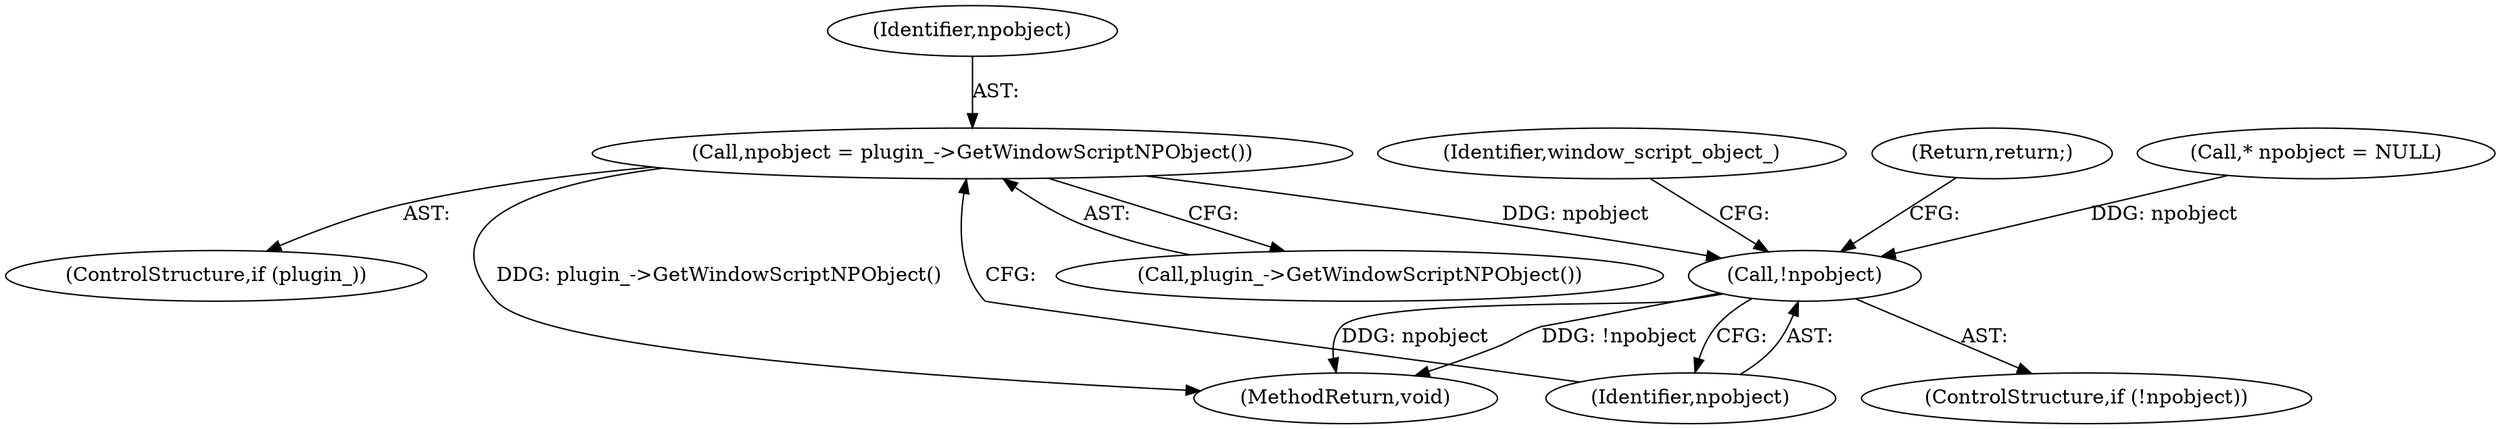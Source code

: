 digraph "0_Chrome_ea3d1d84be3d6f97bf50e76511c9e26af6895533_17@pointer" {
"1000114" [label="(Call,npobject = plugin_->GetWindowScriptNPObject())"];
"1000118" [label="(Call,!npobject)"];
"1000116" [label="(Call,plugin_->GetWindowScriptNPObject())"];
"1000109" [label="(Call,* npobject = NULL)"];
"1000117" [label="(ControlStructure,if (!npobject))"];
"1000115" [label="(Identifier,npobject)"];
"1000122" [label="(Identifier,window_script_object_)"];
"1000119" [label="(Identifier,npobject)"];
"1000114" [label="(Call,npobject = plugin_->GetWindowScriptNPObject())"];
"1000128" [label="(MethodReturn,void)"];
"1000112" [label="(ControlStructure,if (plugin_))"];
"1000120" [label="(Return,return;)"];
"1000118" [label="(Call,!npobject)"];
"1000114" -> "1000112"  [label="AST: "];
"1000114" -> "1000116"  [label="CFG: "];
"1000115" -> "1000114"  [label="AST: "];
"1000116" -> "1000114"  [label="AST: "];
"1000119" -> "1000114"  [label="CFG: "];
"1000114" -> "1000128"  [label="DDG: plugin_->GetWindowScriptNPObject()"];
"1000114" -> "1000118"  [label="DDG: npobject"];
"1000118" -> "1000117"  [label="AST: "];
"1000118" -> "1000119"  [label="CFG: "];
"1000119" -> "1000118"  [label="AST: "];
"1000120" -> "1000118"  [label="CFG: "];
"1000122" -> "1000118"  [label="CFG: "];
"1000118" -> "1000128"  [label="DDG: !npobject"];
"1000118" -> "1000128"  [label="DDG: npobject"];
"1000109" -> "1000118"  [label="DDG: npobject"];
}
